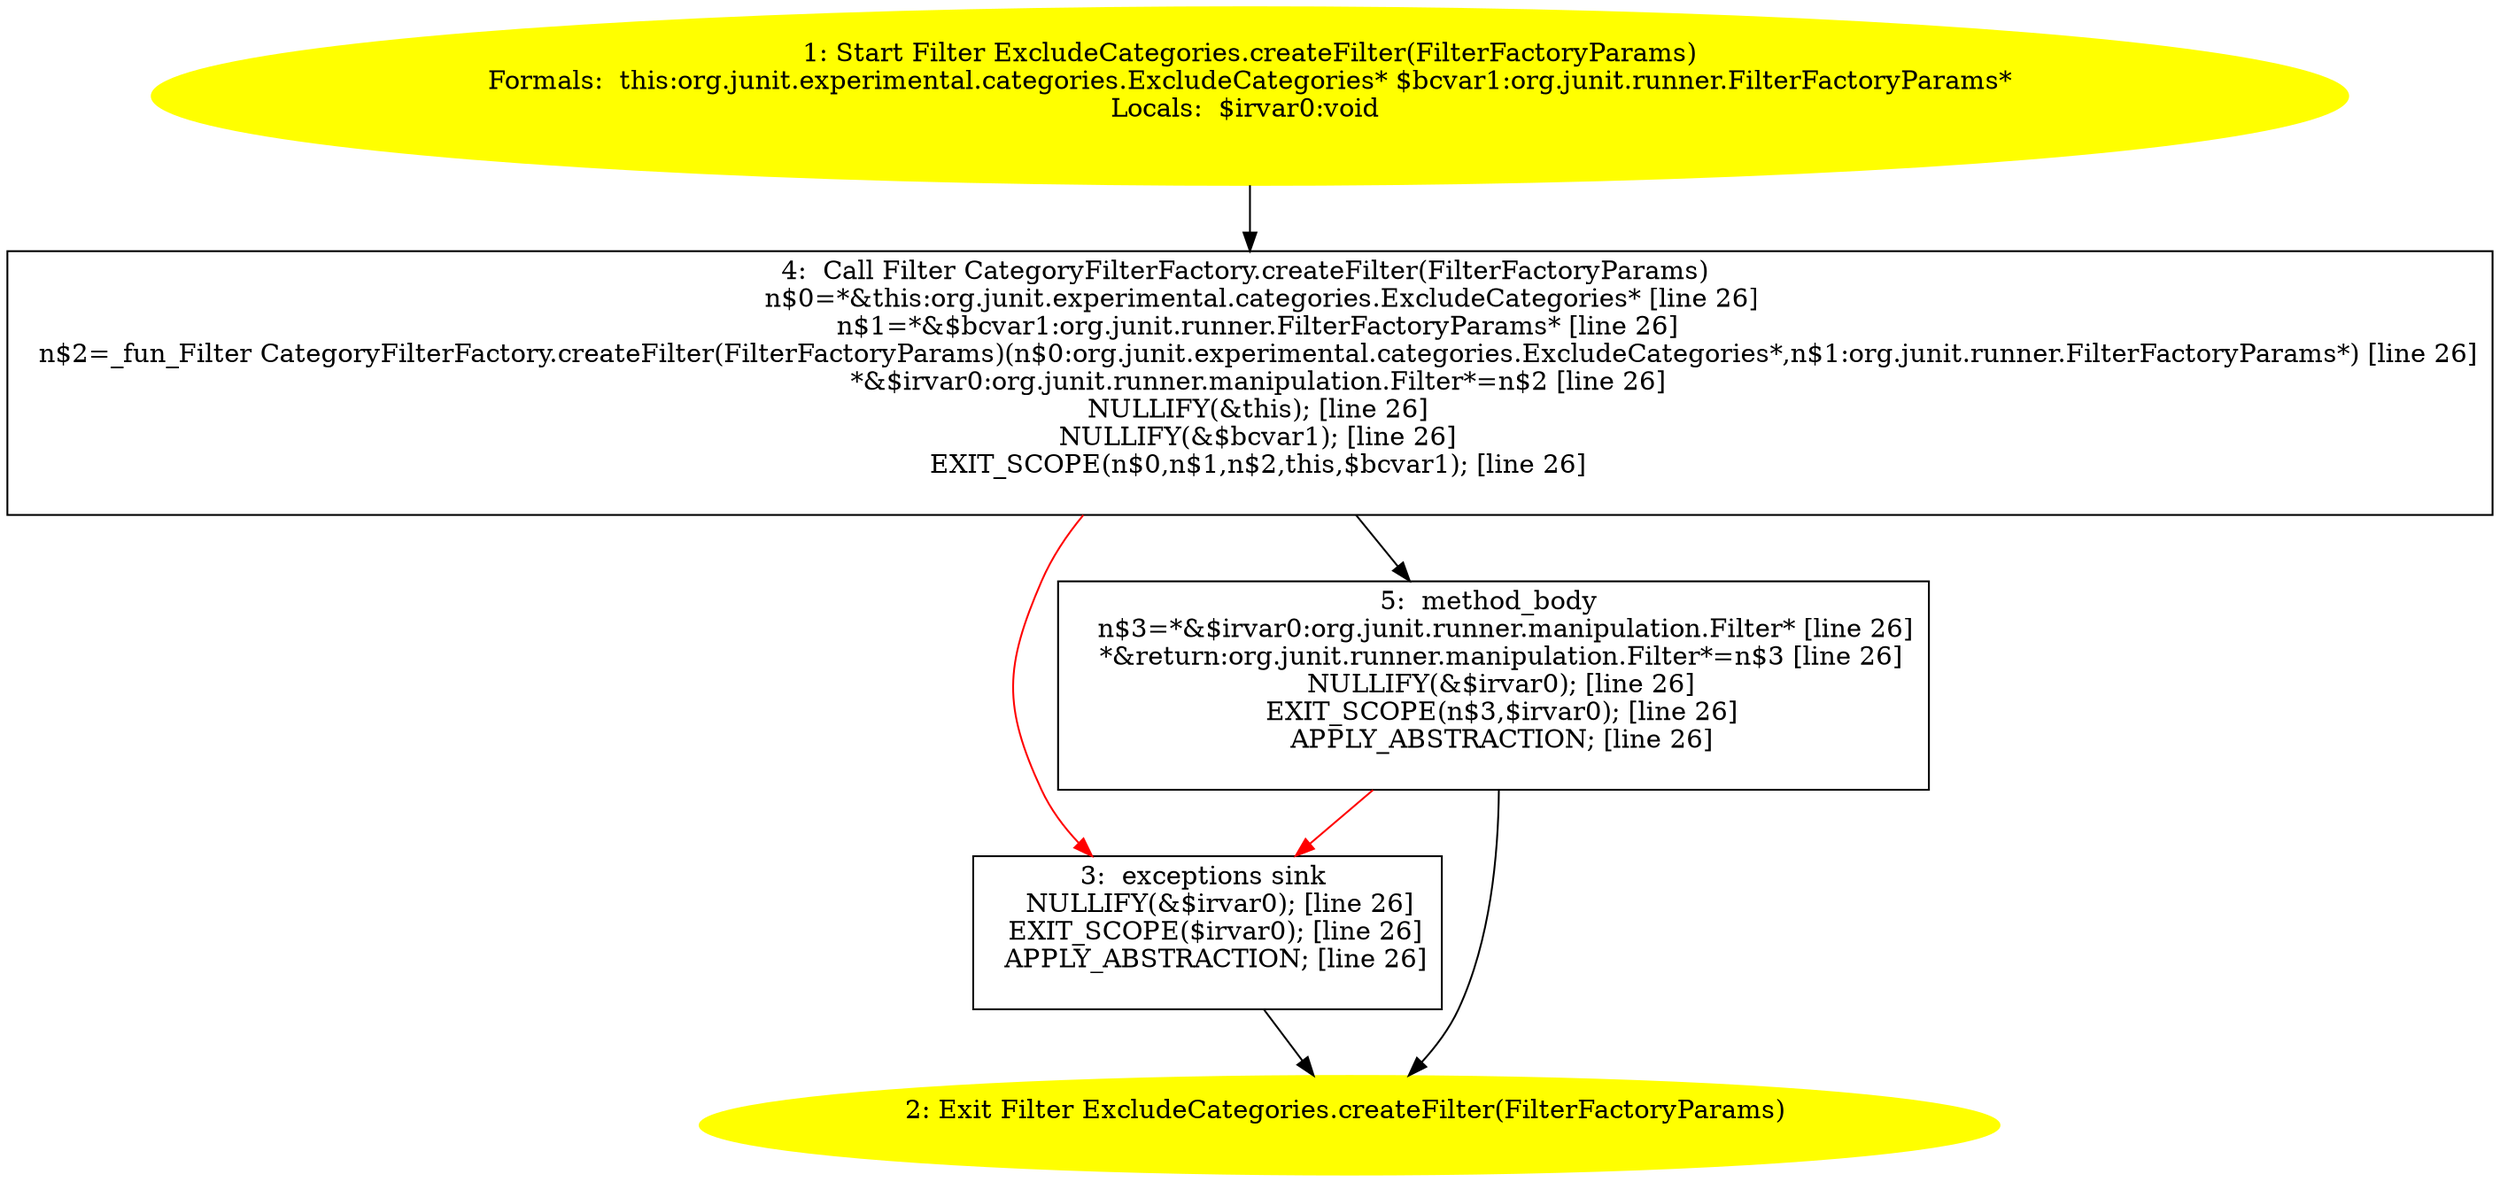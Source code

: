 /* @generated */
digraph cfg {
"org.junit.experimental.categories.ExcludeCategories.createFilter(org.junit.runner.FilterFactoryParam.64ebfdc8217709954948a3e28d591c38_1" [label="1: Start Filter ExcludeCategories.createFilter(FilterFactoryParams)\nFormals:  this:org.junit.experimental.categories.ExcludeCategories* $bcvar1:org.junit.runner.FilterFactoryParams*\nLocals:  $irvar0:void \n  " color=yellow style=filled]
	

	 "org.junit.experimental.categories.ExcludeCategories.createFilter(org.junit.runner.FilterFactoryParam.64ebfdc8217709954948a3e28d591c38_1" -> "org.junit.experimental.categories.ExcludeCategories.createFilter(org.junit.runner.FilterFactoryParam.64ebfdc8217709954948a3e28d591c38_4" ;
"org.junit.experimental.categories.ExcludeCategories.createFilter(org.junit.runner.FilterFactoryParam.64ebfdc8217709954948a3e28d591c38_2" [label="2: Exit Filter ExcludeCategories.createFilter(FilterFactoryParams) \n  " color=yellow style=filled]
	

"org.junit.experimental.categories.ExcludeCategories.createFilter(org.junit.runner.FilterFactoryParam.64ebfdc8217709954948a3e28d591c38_3" [label="3:  exceptions sink \n   NULLIFY(&$irvar0); [line 26]\n  EXIT_SCOPE($irvar0); [line 26]\n  APPLY_ABSTRACTION; [line 26]\n " shape="box"]
	

	 "org.junit.experimental.categories.ExcludeCategories.createFilter(org.junit.runner.FilterFactoryParam.64ebfdc8217709954948a3e28d591c38_3" -> "org.junit.experimental.categories.ExcludeCategories.createFilter(org.junit.runner.FilterFactoryParam.64ebfdc8217709954948a3e28d591c38_2" ;
"org.junit.experimental.categories.ExcludeCategories.createFilter(org.junit.runner.FilterFactoryParam.64ebfdc8217709954948a3e28d591c38_4" [label="4:  Call Filter CategoryFilterFactory.createFilter(FilterFactoryParams) \n   n$0=*&this:org.junit.experimental.categories.ExcludeCategories* [line 26]\n  n$1=*&$bcvar1:org.junit.runner.FilterFactoryParams* [line 26]\n  n$2=_fun_Filter CategoryFilterFactory.createFilter(FilterFactoryParams)(n$0:org.junit.experimental.categories.ExcludeCategories*,n$1:org.junit.runner.FilterFactoryParams*) [line 26]\n  *&$irvar0:org.junit.runner.manipulation.Filter*=n$2 [line 26]\n  NULLIFY(&this); [line 26]\n  NULLIFY(&$bcvar1); [line 26]\n  EXIT_SCOPE(n$0,n$1,n$2,this,$bcvar1); [line 26]\n " shape="box"]
	

	 "org.junit.experimental.categories.ExcludeCategories.createFilter(org.junit.runner.FilterFactoryParam.64ebfdc8217709954948a3e28d591c38_4" -> "org.junit.experimental.categories.ExcludeCategories.createFilter(org.junit.runner.FilterFactoryParam.64ebfdc8217709954948a3e28d591c38_5" ;
	 "org.junit.experimental.categories.ExcludeCategories.createFilter(org.junit.runner.FilterFactoryParam.64ebfdc8217709954948a3e28d591c38_4" -> "org.junit.experimental.categories.ExcludeCategories.createFilter(org.junit.runner.FilterFactoryParam.64ebfdc8217709954948a3e28d591c38_3" [color="red" ];
"org.junit.experimental.categories.ExcludeCategories.createFilter(org.junit.runner.FilterFactoryParam.64ebfdc8217709954948a3e28d591c38_5" [label="5:  method_body \n   n$3=*&$irvar0:org.junit.runner.manipulation.Filter* [line 26]\n  *&return:org.junit.runner.manipulation.Filter*=n$3 [line 26]\n  NULLIFY(&$irvar0); [line 26]\n  EXIT_SCOPE(n$3,$irvar0); [line 26]\n  APPLY_ABSTRACTION; [line 26]\n " shape="box"]
	

	 "org.junit.experimental.categories.ExcludeCategories.createFilter(org.junit.runner.FilterFactoryParam.64ebfdc8217709954948a3e28d591c38_5" -> "org.junit.experimental.categories.ExcludeCategories.createFilter(org.junit.runner.FilterFactoryParam.64ebfdc8217709954948a3e28d591c38_2" ;
	 "org.junit.experimental.categories.ExcludeCategories.createFilter(org.junit.runner.FilterFactoryParam.64ebfdc8217709954948a3e28d591c38_5" -> "org.junit.experimental.categories.ExcludeCategories.createFilter(org.junit.runner.FilterFactoryParam.64ebfdc8217709954948a3e28d591c38_3" [color="red" ];
}

